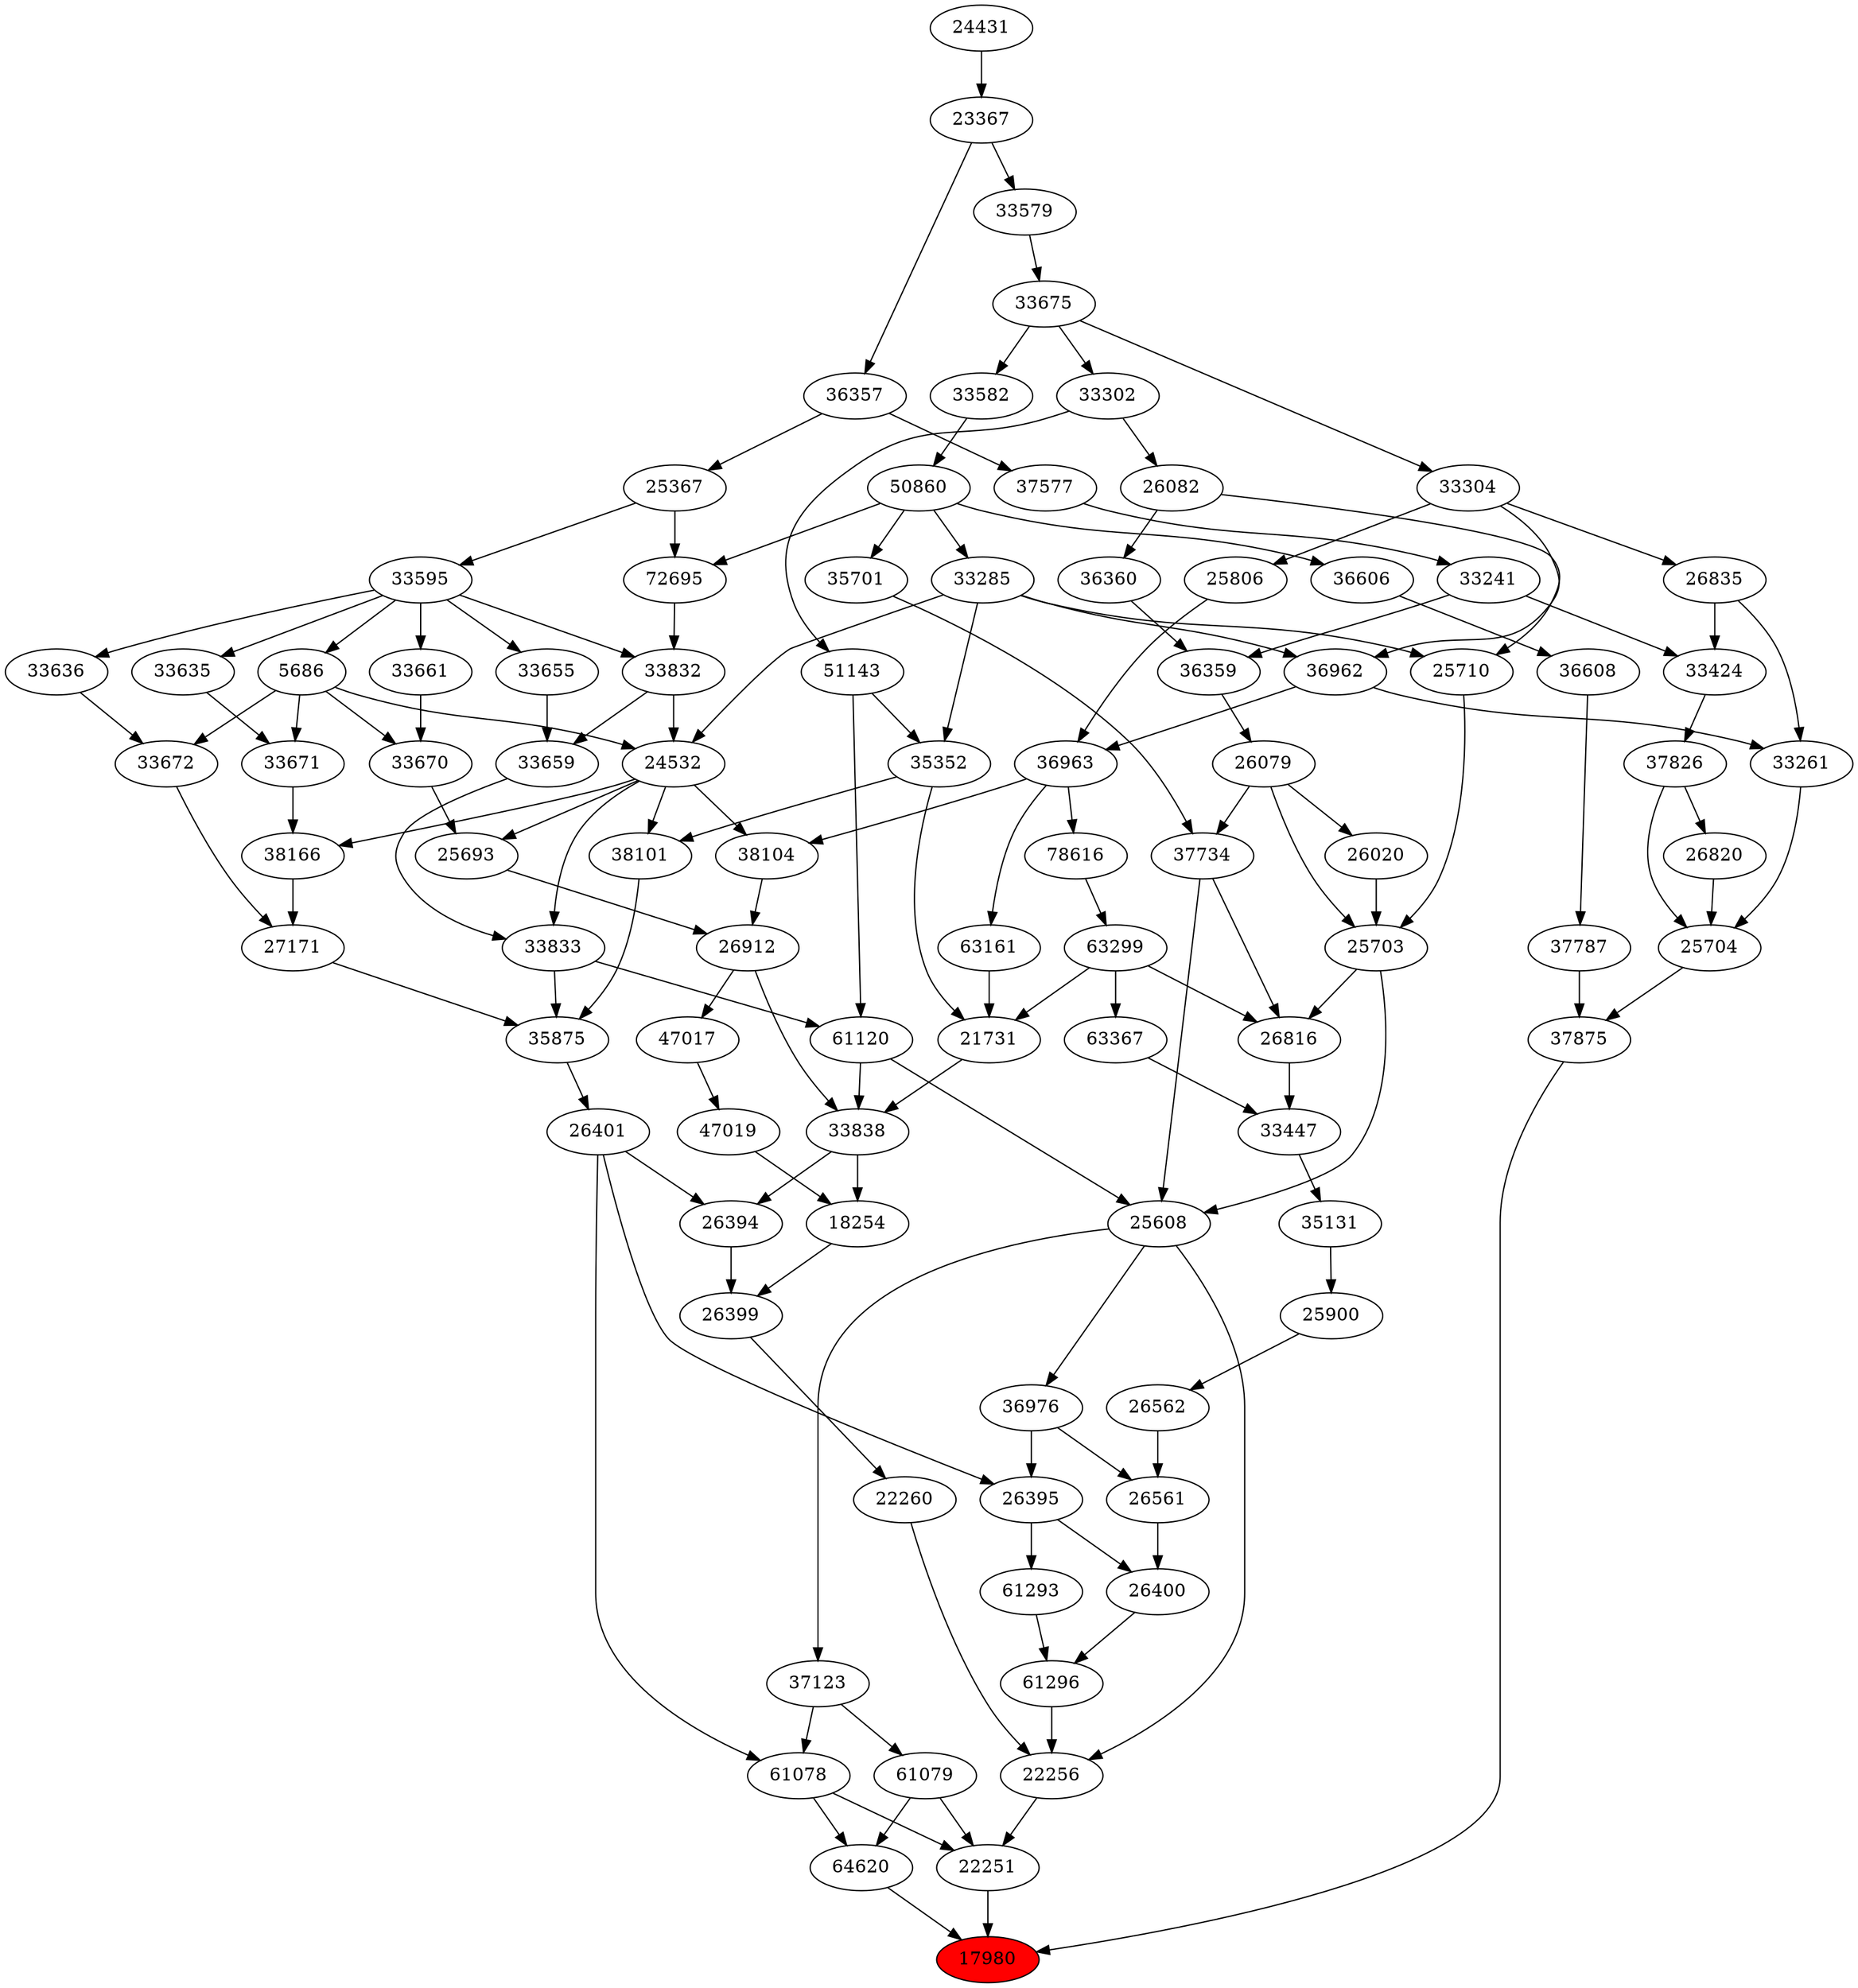 strict digraph{ 
17980 [label="17980" fillcolor=red style=filled]
22251 -> 17980
37875 -> 17980
64620 -> 17980
22251 [label="22251"]
22256 -> 22251
61078 -> 22251
61079 -> 22251
37875 [label="37875"]
37787 -> 37875
25704 -> 37875
64620 [label="64620"]
61078 -> 64620
61079 -> 64620
22256 [label="22256"]
25608 -> 22256
22260 -> 22256
61296 -> 22256
61078 [label="61078"]
37123 -> 61078
26401 -> 61078
61079 [label="61079"]
37123 -> 61079
37787 [label="37787"]
36608 -> 37787
25704 [label="25704"]
26820 -> 25704
37826 -> 25704
33261 -> 25704
25608 [label="25608"]
25703 -> 25608
37734 -> 25608
61120 -> 25608
22260 [label="22260"]
26399 -> 22260
61296 [label="61296"]
26400 -> 61296
61293 -> 61296
37123 [label="37123"]
25608 -> 37123
26401 [label="26401"]
35875 -> 26401
36608 [label="36608"]
36606 -> 36608
26820 [label="26820"]
37826 -> 26820
37826 [label="37826"]
33424 -> 37826
33261 [label="33261"]
36962 -> 33261
26835 -> 33261
25703 [label="25703"]
26020 -> 25703
26079 -> 25703
25710 -> 25703
37734 [label="37734"]
26079 -> 37734
35701 -> 37734
61120 [label="61120"]
51143 -> 61120
33833 -> 61120
26399 [label="26399"]
26394 -> 26399
18254 -> 26399
26400 [label="26400"]
26395 -> 26400
26561 -> 26400
61293 [label="61293"]
26395 -> 61293
35875 [label="35875"]
27171 -> 35875
38101 -> 35875
33833 -> 35875
36606 [label="36606"]
50860 -> 36606
33424 [label="33424"]
33241 -> 33424
26835 -> 33424
36962 [label="36962"]
33285 -> 36962
33304 -> 36962
26835 [label="26835"]
33304 -> 26835
26020 [label="26020"]
26079 -> 26020
26079 [label="26079"]
36359 -> 26079
25710 [label="25710"]
26082 -> 25710
33285 -> 25710
35701 [label="35701"]
50860 -> 35701
51143 [label="51143"]
33302 -> 51143
33833 [label="33833"]
33659 -> 33833
24532 -> 33833
26394 [label="26394"]
33838 -> 26394
26401 -> 26394
18254 [label="18254"]
47019 -> 18254
33838 -> 18254
26395 [label="26395"]
36976 -> 26395
26401 -> 26395
26561 [label="26561"]
36976 -> 26561
26562 -> 26561
27171 [label="27171"]
33672 -> 27171
38166 -> 27171
38101 [label="38101"]
24532 -> 38101
35352 -> 38101
50860 [label="50860"]
33582 -> 50860
33241 [label="33241"]
37577 -> 33241
33285 [label="33285"]
50860 -> 33285
33304 [label="33304"]
33675 -> 33304
36359 [label="36359"]
33241 -> 36359
36360 -> 36359
26082 [label="26082"]
33302 -> 26082
33302 [label="33302"]
33675 -> 33302
33659 [label="33659"]
33655 -> 33659
33832 -> 33659
24532 [label="24532"]
33285 -> 24532
5686 -> 24532
33832 -> 24532
33838 [label="33838"]
21731 -> 33838
26912 -> 33838
61120 -> 33838
47019 [label="47019"]
47017 -> 47019
36976 [label="36976"]
25608 -> 36976
26562 [label="26562"]
25900 -> 26562
33672 [label="33672"]
33636 -> 33672
5686 -> 33672
38166 [label="38166"]
24532 -> 38166
33671 -> 38166
35352 [label="35352"]
33285 -> 35352
51143 -> 35352
33582 [label="33582"]
33675 -> 33582
37577 [label="37577"]
36357 -> 37577
33675 [label="33675"]
33579 -> 33675
36360 [label="36360"]
26082 -> 36360
33655 [label="33655"]
33595 -> 33655
33832 [label="33832"]
72695 -> 33832
33595 -> 33832
5686 [label="5686"]
33595 -> 5686
21731 [label="21731"]
35352 -> 21731
63161 -> 21731
63299 -> 21731
26912 [label="26912"]
38104 -> 26912
25693 -> 26912
47017 [label="47017"]
26912 -> 47017
25900 [label="25900"]
35131 -> 25900
33636 [label="33636"]
33595 -> 33636
33671 [label="33671"]
5686 -> 33671
33635 -> 33671
36357 [label="36357"]
23367 -> 36357
33579 [label="33579"]
23367 -> 33579
33595 [label="33595"]
25367 -> 33595
72695 [label="72695"]
50860 -> 72695
25367 -> 72695
63161 [label="63161"]
36963 -> 63161
63299 [label="63299"]
78616 -> 63299
38104 [label="38104"]
24532 -> 38104
36963 -> 38104
25693 [label="25693"]
24532 -> 25693
33670 -> 25693
35131 [label="35131"]
33447 -> 35131
33635 [label="33635"]
33595 -> 33635
23367 [label="23367"]
24431 -> 23367
25367 [label="25367"]
36357 -> 25367
36963 [label="36963"]
36962 -> 36963
25806 -> 36963
78616 [label="78616"]
36963 -> 78616
33670 [label="33670"]
5686 -> 33670
33661 -> 33670
33447 [label="33447"]
63367 -> 33447
26816 -> 33447
24431 [label="24431"]
25806 [label="25806"]
33304 -> 25806
33661 [label="33661"]
33595 -> 33661
63367 [label="63367"]
63299 -> 63367
26816 [label="26816"]
25703 -> 26816
37734 -> 26816
63299 -> 26816
}